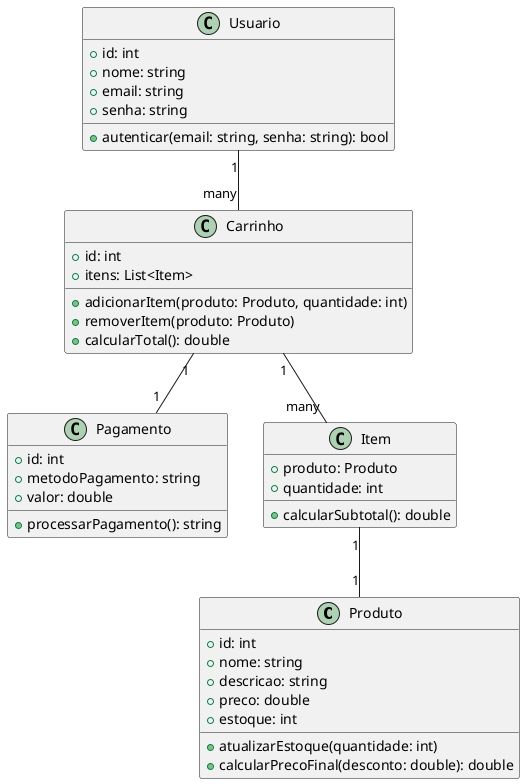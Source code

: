 @startuml
class Produto {
    +id: int
    +nome: string
    +descricao: string
    +preco: double
    +estoque: int
    +atualizarEstoque(quantidade: int)
    +calcularPrecoFinal(desconto: double): double
}

class Usuario {
    +id: int
    +nome: string
    +email: string
    +senha: string
    +autenticar(email: string, senha: string): bool
}

class Carrinho {
    +id: int
    +itens: List<Item>
    +adicionarItem(produto: Produto, quantidade: int)
    +removerItem(produto: Produto)
    +calcularTotal(): double
}

class Pagamento {
    +id: int
    +metodoPagamento: string
    +valor: double
    +processarPagamento(): string
}

class Item {
    +produto: Produto
    +quantidade: int
    +calcularSubtotal(): double
}

Carrinho "1" -- "many" Item
Item "1" -- "1" Produto
Usuario "1" -- "many" Carrinho
Carrinho "1" -- "1" Pagamento
@enduml
